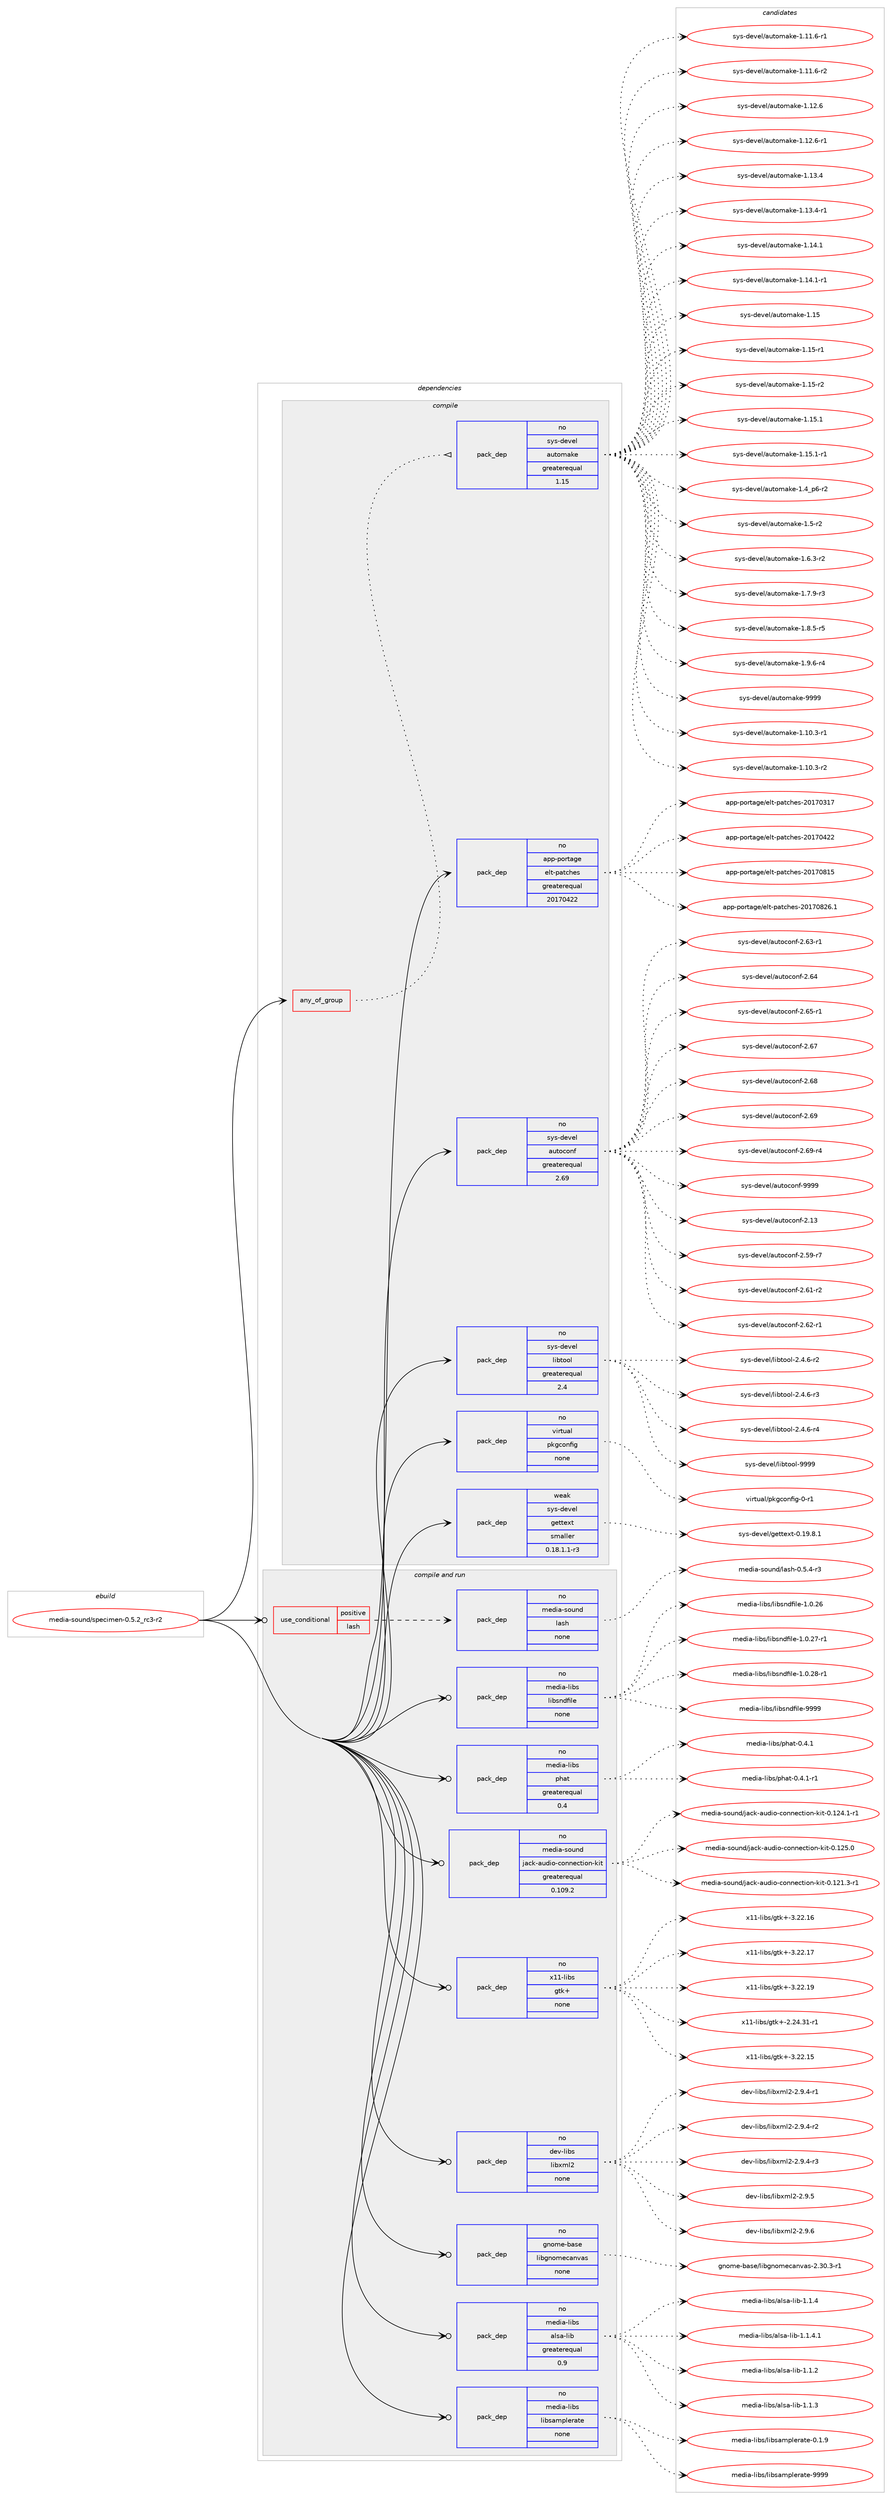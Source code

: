 digraph prolog {

# *************
# Graph options
# *************

newrank=true;
concentrate=true;
compound=true;
graph [rankdir=LR,fontname=Helvetica,fontsize=10,ranksep=1.5];#, ranksep=2.5, nodesep=0.2];
edge  [arrowhead=vee];
node  [fontname=Helvetica,fontsize=10];

# **********
# The ebuild
# **********

subgraph cluster_leftcol {
color=gray;
rank=same;
label=<<i>ebuild</i>>;
id [label="media-sound/specimen-0.5.2_rc3-r2", color=red, width=4, href="../media-sound/specimen-0.5.2_rc3-r2.svg"];
}

# ****************
# The dependencies
# ****************

subgraph cluster_midcol {
color=gray;
label=<<i>dependencies</i>>;
subgraph cluster_compile {
fillcolor="#eeeeee";
style=filled;
label=<<i>compile</i>>;
subgraph any6102 {
dependency387026 [label=<<TABLE BORDER="0" CELLBORDER="1" CELLSPACING="0" CELLPADDING="4"><TR><TD CELLPADDING="10">any_of_group</TD></TR></TABLE>>, shape=none, color=red];subgraph pack285839 {
dependency387027 [label=<<TABLE BORDER="0" CELLBORDER="1" CELLSPACING="0" CELLPADDING="4" WIDTH="220"><TR><TD ROWSPAN="6" CELLPADDING="30">pack_dep</TD></TR><TR><TD WIDTH="110">no</TD></TR><TR><TD>sys-devel</TD></TR><TR><TD>automake</TD></TR><TR><TD>greaterequal</TD></TR><TR><TD>1.15</TD></TR></TABLE>>, shape=none, color=blue];
}
dependency387026:e -> dependency387027:w [weight=20,style="dotted",arrowhead="oinv"];
}
id:e -> dependency387026:w [weight=20,style="solid",arrowhead="vee"];
subgraph pack285840 {
dependency387028 [label=<<TABLE BORDER="0" CELLBORDER="1" CELLSPACING="0" CELLPADDING="4" WIDTH="220"><TR><TD ROWSPAN="6" CELLPADDING="30">pack_dep</TD></TR><TR><TD WIDTH="110">no</TD></TR><TR><TD>app-portage</TD></TR><TR><TD>elt-patches</TD></TR><TR><TD>greaterequal</TD></TR><TR><TD>20170422</TD></TR></TABLE>>, shape=none, color=blue];
}
id:e -> dependency387028:w [weight=20,style="solid",arrowhead="vee"];
subgraph pack285841 {
dependency387029 [label=<<TABLE BORDER="0" CELLBORDER="1" CELLSPACING="0" CELLPADDING="4" WIDTH="220"><TR><TD ROWSPAN="6" CELLPADDING="30">pack_dep</TD></TR><TR><TD WIDTH="110">no</TD></TR><TR><TD>sys-devel</TD></TR><TR><TD>autoconf</TD></TR><TR><TD>greaterequal</TD></TR><TR><TD>2.69</TD></TR></TABLE>>, shape=none, color=blue];
}
id:e -> dependency387029:w [weight=20,style="solid",arrowhead="vee"];
subgraph pack285842 {
dependency387030 [label=<<TABLE BORDER="0" CELLBORDER="1" CELLSPACING="0" CELLPADDING="4" WIDTH="220"><TR><TD ROWSPAN="6" CELLPADDING="30">pack_dep</TD></TR><TR><TD WIDTH="110">no</TD></TR><TR><TD>sys-devel</TD></TR><TR><TD>libtool</TD></TR><TR><TD>greaterequal</TD></TR><TR><TD>2.4</TD></TR></TABLE>>, shape=none, color=blue];
}
id:e -> dependency387030:w [weight=20,style="solid",arrowhead="vee"];
subgraph pack285843 {
dependency387031 [label=<<TABLE BORDER="0" CELLBORDER="1" CELLSPACING="0" CELLPADDING="4" WIDTH="220"><TR><TD ROWSPAN="6" CELLPADDING="30">pack_dep</TD></TR><TR><TD WIDTH="110">no</TD></TR><TR><TD>virtual</TD></TR><TR><TD>pkgconfig</TD></TR><TR><TD>none</TD></TR><TR><TD></TD></TR></TABLE>>, shape=none, color=blue];
}
id:e -> dependency387031:w [weight=20,style="solid",arrowhead="vee"];
subgraph pack285844 {
dependency387032 [label=<<TABLE BORDER="0" CELLBORDER="1" CELLSPACING="0" CELLPADDING="4" WIDTH="220"><TR><TD ROWSPAN="6" CELLPADDING="30">pack_dep</TD></TR><TR><TD WIDTH="110">weak</TD></TR><TR><TD>sys-devel</TD></TR><TR><TD>gettext</TD></TR><TR><TD>smaller</TD></TR><TR><TD>0.18.1.1-r3</TD></TR></TABLE>>, shape=none, color=blue];
}
id:e -> dependency387032:w [weight=20,style="solid",arrowhead="vee"];
}
subgraph cluster_compileandrun {
fillcolor="#eeeeee";
style=filled;
label=<<i>compile and run</i>>;
subgraph cond94914 {
dependency387033 [label=<<TABLE BORDER="0" CELLBORDER="1" CELLSPACING="0" CELLPADDING="4"><TR><TD ROWSPAN="3" CELLPADDING="10">use_conditional</TD></TR><TR><TD>positive</TD></TR><TR><TD>lash</TD></TR></TABLE>>, shape=none, color=red];
subgraph pack285845 {
dependency387034 [label=<<TABLE BORDER="0" CELLBORDER="1" CELLSPACING="0" CELLPADDING="4" WIDTH="220"><TR><TD ROWSPAN="6" CELLPADDING="30">pack_dep</TD></TR><TR><TD WIDTH="110">no</TD></TR><TR><TD>media-sound</TD></TR><TR><TD>lash</TD></TR><TR><TD>none</TD></TR><TR><TD></TD></TR></TABLE>>, shape=none, color=blue];
}
dependency387033:e -> dependency387034:w [weight=20,style="dashed",arrowhead="vee"];
}
id:e -> dependency387033:w [weight=20,style="solid",arrowhead="odotvee"];
subgraph pack285846 {
dependency387035 [label=<<TABLE BORDER="0" CELLBORDER="1" CELLSPACING="0" CELLPADDING="4" WIDTH="220"><TR><TD ROWSPAN="6" CELLPADDING="30">pack_dep</TD></TR><TR><TD WIDTH="110">no</TD></TR><TR><TD>dev-libs</TD></TR><TR><TD>libxml2</TD></TR><TR><TD>none</TD></TR><TR><TD></TD></TR></TABLE>>, shape=none, color=blue];
}
id:e -> dependency387035:w [weight=20,style="solid",arrowhead="odotvee"];
subgraph pack285847 {
dependency387036 [label=<<TABLE BORDER="0" CELLBORDER="1" CELLSPACING="0" CELLPADDING="4" WIDTH="220"><TR><TD ROWSPAN="6" CELLPADDING="30">pack_dep</TD></TR><TR><TD WIDTH="110">no</TD></TR><TR><TD>gnome-base</TD></TR><TR><TD>libgnomecanvas</TD></TR><TR><TD>none</TD></TR><TR><TD></TD></TR></TABLE>>, shape=none, color=blue];
}
id:e -> dependency387036:w [weight=20,style="solid",arrowhead="odotvee"];
subgraph pack285848 {
dependency387037 [label=<<TABLE BORDER="0" CELLBORDER="1" CELLSPACING="0" CELLPADDING="4" WIDTH="220"><TR><TD ROWSPAN="6" CELLPADDING="30">pack_dep</TD></TR><TR><TD WIDTH="110">no</TD></TR><TR><TD>media-libs</TD></TR><TR><TD>alsa-lib</TD></TR><TR><TD>greaterequal</TD></TR><TR><TD>0.9</TD></TR></TABLE>>, shape=none, color=blue];
}
id:e -> dependency387037:w [weight=20,style="solid",arrowhead="odotvee"];
subgraph pack285849 {
dependency387038 [label=<<TABLE BORDER="0" CELLBORDER="1" CELLSPACING="0" CELLPADDING="4" WIDTH="220"><TR><TD ROWSPAN="6" CELLPADDING="30">pack_dep</TD></TR><TR><TD WIDTH="110">no</TD></TR><TR><TD>media-libs</TD></TR><TR><TD>libsamplerate</TD></TR><TR><TD>none</TD></TR><TR><TD></TD></TR></TABLE>>, shape=none, color=blue];
}
id:e -> dependency387038:w [weight=20,style="solid",arrowhead="odotvee"];
subgraph pack285850 {
dependency387039 [label=<<TABLE BORDER="0" CELLBORDER="1" CELLSPACING="0" CELLPADDING="4" WIDTH="220"><TR><TD ROWSPAN="6" CELLPADDING="30">pack_dep</TD></TR><TR><TD WIDTH="110">no</TD></TR><TR><TD>media-libs</TD></TR><TR><TD>libsndfile</TD></TR><TR><TD>none</TD></TR><TR><TD></TD></TR></TABLE>>, shape=none, color=blue];
}
id:e -> dependency387039:w [weight=20,style="solid",arrowhead="odotvee"];
subgraph pack285851 {
dependency387040 [label=<<TABLE BORDER="0" CELLBORDER="1" CELLSPACING="0" CELLPADDING="4" WIDTH="220"><TR><TD ROWSPAN="6" CELLPADDING="30">pack_dep</TD></TR><TR><TD WIDTH="110">no</TD></TR><TR><TD>media-libs</TD></TR><TR><TD>phat</TD></TR><TR><TD>greaterequal</TD></TR><TR><TD>0.4</TD></TR></TABLE>>, shape=none, color=blue];
}
id:e -> dependency387040:w [weight=20,style="solid",arrowhead="odotvee"];
subgraph pack285852 {
dependency387041 [label=<<TABLE BORDER="0" CELLBORDER="1" CELLSPACING="0" CELLPADDING="4" WIDTH="220"><TR><TD ROWSPAN="6" CELLPADDING="30">pack_dep</TD></TR><TR><TD WIDTH="110">no</TD></TR><TR><TD>media-sound</TD></TR><TR><TD>jack-audio-connection-kit</TD></TR><TR><TD>greaterequal</TD></TR><TR><TD>0.109.2</TD></TR></TABLE>>, shape=none, color=blue];
}
id:e -> dependency387041:w [weight=20,style="solid",arrowhead="odotvee"];
subgraph pack285853 {
dependency387042 [label=<<TABLE BORDER="0" CELLBORDER="1" CELLSPACING="0" CELLPADDING="4" WIDTH="220"><TR><TD ROWSPAN="6" CELLPADDING="30">pack_dep</TD></TR><TR><TD WIDTH="110">no</TD></TR><TR><TD>x11-libs</TD></TR><TR><TD>gtk+</TD></TR><TR><TD>none</TD></TR><TR><TD></TD></TR></TABLE>>, shape=none, color=blue];
}
id:e -> dependency387042:w [weight=20,style="solid",arrowhead="odotvee"];
}
subgraph cluster_run {
fillcolor="#eeeeee";
style=filled;
label=<<i>run</i>>;
}
}

# **************
# The candidates
# **************

subgraph cluster_choices {
rank=same;
color=gray;
label=<<i>candidates</i>>;

subgraph choice285839 {
color=black;
nodesep=1;
choice11512111545100101118101108479711711611110997107101454946494846514511449 [label="sys-devel/automake-1.10.3-r1", color=red, width=4,href="../sys-devel/automake-1.10.3-r1.svg"];
choice11512111545100101118101108479711711611110997107101454946494846514511450 [label="sys-devel/automake-1.10.3-r2", color=red, width=4,href="../sys-devel/automake-1.10.3-r2.svg"];
choice11512111545100101118101108479711711611110997107101454946494946544511449 [label="sys-devel/automake-1.11.6-r1", color=red, width=4,href="../sys-devel/automake-1.11.6-r1.svg"];
choice11512111545100101118101108479711711611110997107101454946494946544511450 [label="sys-devel/automake-1.11.6-r2", color=red, width=4,href="../sys-devel/automake-1.11.6-r2.svg"];
choice1151211154510010111810110847971171161111099710710145494649504654 [label="sys-devel/automake-1.12.6", color=red, width=4,href="../sys-devel/automake-1.12.6.svg"];
choice11512111545100101118101108479711711611110997107101454946495046544511449 [label="sys-devel/automake-1.12.6-r1", color=red, width=4,href="../sys-devel/automake-1.12.6-r1.svg"];
choice1151211154510010111810110847971171161111099710710145494649514652 [label="sys-devel/automake-1.13.4", color=red, width=4,href="../sys-devel/automake-1.13.4.svg"];
choice11512111545100101118101108479711711611110997107101454946495146524511449 [label="sys-devel/automake-1.13.4-r1", color=red, width=4,href="../sys-devel/automake-1.13.4-r1.svg"];
choice1151211154510010111810110847971171161111099710710145494649524649 [label="sys-devel/automake-1.14.1", color=red, width=4,href="../sys-devel/automake-1.14.1.svg"];
choice11512111545100101118101108479711711611110997107101454946495246494511449 [label="sys-devel/automake-1.14.1-r1", color=red, width=4,href="../sys-devel/automake-1.14.1-r1.svg"];
choice115121115451001011181011084797117116111109971071014549464953 [label="sys-devel/automake-1.15", color=red, width=4,href="../sys-devel/automake-1.15.svg"];
choice1151211154510010111810110847971171161111099710710145494649534511449 [label="sys-devel/automake-1.15-r1", color=red, width=4,href="../sys-devel/automake-1.15-r1.svg"];
choice1151211154510010111810110847971171161111099710710145494649534511450 [label="sys-devel/automake-1.15-r2", color=red, width=4,href="../sys-devel/automake-1.15-r2.svg"];
choice1151211154510010111810110847971171161111099710710145494649534649 [label="sys-devel/automake-1.15.1", color=red, width=4,href="../sys-devel/automake-1.15.1.svg"];
choice11512111545100101118101108479711711611110997107101454946495346494511449 [label="sys-devel/automake-1.15.1-r1", color=red, width=4,href="../sys-devel/automake-1.15.1-r1.svg"];
choice115121115451001011181011084797117116111109971071014549465295112544511450 [label="sys-devel/automake-1.4_p6-r2", color=red, width=4,href="../sys-devel/automake-1.4_p6-r2.svg"];
choice11512111545100101118101108479711711611110997107101454946534511450 [label="sys-devel/automake-1.5-r2", color=red, width=4,href="../sys-devel/automake-1.5-r2.svg"];
choice115121115451001011181011084797117116111109971071014549465446514511450 [label="sys-devel/automake-1.6.3-r2", color=red, width=4,href="../sys-devel/automake-1.6.3-r2.svg"];
choice115121115451001011181011084797117116111109971071014549465546574511451 [label="sys-devel/automake-1.7.9-r3", color=red, width=4,href="../sys-devel/automake-1.7.9-r3.svg"];
choice115121115451001011181011084797117116111109971071014549465646534511453 [label="sys-devel/automake-1.8.5-r5", color=red, width=4,href="../sys-devel/automake-1.8.5-r5.svg"];
choice115121115451001011181011084797117116111109971071014549465746544511452 [label="sys-devel/automake-1.9.6-r4", color=red, width=4,href="../sys-devel/automake-1.9.6-r4.svg"];
choice115121115451001011181011084797117116111109971071014557575757 [label="sys-devel/automake-9999", color=red, width=4,href="../sys-devel/automake-9999.svg"];
dependency387027:e -> choice11512111545100101118101108479711711611110997107101454946494846514511449:w [style=dotted,weight="100"];
dependency387027:e -> choice11512111545100101118101108479711711611110997107101454946494846514511450:w [style=dotted,weight="100"];
dependency387027:e -> choice11512111545100101118101108479711711611110997107101454946494946544511449:w [style=dotted,weight="100"];
dependency387027:e -> choice11512111545100101118101108479711711611110997107101454946494946544511450:w [style=dotted,weight="100"];
dependency387027:e -> choice1151211154510010111810110847971171161111099710710145494649504654:w [style=dotted,weight="100"];
dependency387027:e -> choice11512111545100101118101108479711711611110997107101454946495046544511449:w [style=dotted,weight="100"];
dependency387027:e -> choice1151211154510010111810110847971171161111099710710145494649514652:w [style=dotted,weight="100"];
dependency387027:e -> choice11512111545100101118101108479711711611110997107101454946495146524511449:w [style=dotted,weight="100"];
dependency387027:e -> choice1151211154510010111810110847971171161111099710710145494649524649:w [style=dotted,weight="100"];
dependency387027:e -> choice11512111545100101118101108479711711611110997107101454946495246494511449:w [style=dotted,weight="100"];
dependency387027:e -> choice115121115451001011181011084797117116111109971071014549464953:w [style=dotted,weight="100"];
dependency387027:e -> choice1151211154510010111810110847971171161111099710710145494649534511449:w [style=dotted,weight="100"];
dependency387027:e -> choice1151211154510010111810110847971171161111099710710145494649534511450:w [style=dotted,weight="100"];
dependency387027:e -> choice1151211154510010111810110847971171161111099710710145494649534649:w [style=dotted,weight="100"];
dependency387027:e -> choice11512111545100101118101108479711711611110997107101454946495346494511449:w [style=dotted,weight="100"];
dependency387027:e -> choice115121115451001011181011084797117116111109971071014549465295112544511450:w [style=dotted,weight="100"];
dependency387027:e -> choice11512111545100101118101108479711711611110997107101454946534511450:w [style=dotted,weight="100"];
dependency387027:e -> choice115121115451001011181011084797117116111109971071014549465446514511450:w [style=dotted,weight="100"];
dependency387027:e -> choice115121115451001011181011084797117116111109971071014549465546574511451:w [style=dotted,weight="100"];
dependency387027:e -> choice115121115451001011181011084797117116111109971071014549465646534511453:w [style=dotted,weight="100"];
dependency387027:e -> choice115121115451001011181011084797117116111109971071014549465746544511452:w [style=dotted,weight="100"];
dependency387027:e -> choice115121115451001011181011084797117116111109971071014557575757:w [style=dotted,weight="100"];
}
subgraph choice285840 {
color=black;
nodesep=1;
choice97112112451121111141169710310147101108116451129711699104101115455048495548514955 [label="app-portage/elt-patches-20170317", color=red, width=4,href="../app-portage/elt-patches-20170317.svg"];
choice97112112451121111141169710310147101108116451129711699104101115455048495548525050 [label="app-portage/elt-patches-20170422", color=red, width=4,href="../app-portage/elt-patches-20170422.svg"];
choice97112112451121111141169710310147101108116451129711699104101115455048495548564953 [label="app-portage/elt-patches-20170815", color=red, width=4,href="../app-portage/elt-patches-20170815.svg"];
choice971121124511211111411697103101471011081164511297116991041011154550484955485650544649 [label="app-portage/elt-patches-20170826.1", color=red, width=4,href="../app-portage/elt-patches-20170826.1.svg"];
dependency387028:e -> choice97112112451121111141169710310147101108116451129711699104101115455048495548514955:w [style=dotted,weight="100"];
dependency387028:e -> choice97112112451121111141169710310147101108116451129711699104101115455048495548525050:w [style=dotted,weight="100"];
dependency387028:e -> choice97112112451121111141169710310147101108116451129711699104101115455048495548564953:w [style=dotted,weight="100"];
dependency387028:e -> choice971121124511211111411697103101471011081164511297116991041011154550484955485650544649:w [style=dotted,weight="100"];
}
subgraph choice285841 {
color=black;
nodesep=1;
choice115121115451001011181011084797117116111991111101024550464951 [label="sys-devel/autoconf-2.13", color=red, width=4,href="../sys-devel/autoconf-2.13.svg"];
choice1151211154510010111810110847971171161119911111010245504653574511455 [label="sys-devel/autoconf-2.59-r7", color=red, width=4,href="../sys-devel/autoconf-2.59-r7.svg"];
choice1151211154510010111810110847971171161119911111010245504654494511450 [label="sys-devel/autoconf-2.61-r2", color=red, width=4,href="../sys-devel/autoconf-2.61-r2.svg"];
choice1151211154510010111810110847971171161119911111010245504654504511449 [label="sys-devel/autoconf-2.62-r1", color=red, width=4,href="../sys-devel/autoconf-2.62-r1.svg"];
choice1151211154510010111810110847971171161119911111010245504654514511449 [label="sys-devel/autoconf-2.63-r1", color=red, width=4,href="../sys-devel/autoconf-2.63-r1.svg"];
choice115121115451001011181011084797117116111991111101024550465452 [label="sys-devel/autoconf-2.64", color=red, width=4,href="../sys-devel/autoconf-2.64.svg"];
choice1151211154510010111810110847971171161119911111010245504654534511449 [label="sys-devel/autoconf-2.65-r1", color=red, width=4,href="../sys-devel/autoconf-2.65-r1.svg"];
choice115121115451001011181011084797117116111991111101024550465455 [label="sys-devel/autoconf-2.67", color=red, width=4,href="../sys-devel/autoconf-2.67.svg"];
choice115121115451001011181011084797117116111991111101024550465456 [label="sys-devel/autoconf-2.68", color=red, width=4,href="../sys-devel/autoconf-2.68.svg"];
choice115121115451001011181011084797117116111991111101024550465457 [label="sys-devel/autoconf-2.69", color=red, width=4,href="../sys-devel/autoconf-2.69.svg"];
choice1151211154510010111810110847971171161119911111010245504654574511452 [label="sys-devel/autoconf-2.69-r4", color=red, width=4,href="../sys-devel/autoconf-2.69-r4.svg"];
choice115121115451001011181011084797117116111991111101024557575757 [label="sys-devel/autoconf-9999", color=red, width=4,href="../sys-devel/autoconf-9999.svg"];
dependency387029:e -> choice115121115451001011181011084797117116111991111101024550464951:w [style=dotted,weight="100"];
dependency387029:e -> choice1151211154510010111810110847971171161119911111010245504653574511455:w [style=dotted,weight="100"];
dependency387029:e -> choice1151211154510010111810110847971171161119911111010245504654494511450:w [style=dotted,weight="100"];
dependency387029:e -> choice1151211154510010111810110847971171161119911111010245504654504511449:w [style=dotted,weight="100"];
dependency387029:e -> choice1151211154510010111810110847971171161119911111010245504654514511449:w [style=dotted,weight="100"];
dependency387029:e -> choice115121115451001011181011084797117116111991111101024550465452:w [style=dotted,weight="100"];
dependency387029:e -> choice1151211154510010111810110847971171161119911111010245504654534511449:w [style=dotted,weight="100"];
dependency387029:e -> choice115121115451001011181011084797117116111991111101024550465455:w [style=dotted,weight="100"];
dependency387029:e -> choice115121115451001011181011084797117116111991111101024550465456:w [style=dotted,weight="100"];
dependency387029:e -> choice115121115451001011181011084797117116111991111101024550465457:w [style=dotted,weight="100"];
dependency387029:e -> choice1151211154510010111810110847971171161119911111010245504654574511452:w [style=dotted,weight="100"];
dependency387029:e -> choice115121115451001011181011084797117116111991111101024557575757:w [style=dotted,weight="100"];
}
subgraph choice285842 {
color=black;
nodesep=1;
choice1151211154510010111810110847108105981161111111084550465246544511450 [label="sys-devel/libtool-2.4.6-r2", color=red, width=4,href="../sys-devel/libtool-2.4.6-r2.svg"];
choice1151211154510010111810110847108105981161111111084550465246544511451 [label="sys-devel/libtool-2.4.6-r3", color=red, width=4,href="../sys-devel/libtool-2.4.6-r3.svg"];
choice1151211154510010111810110847108105981161111111084550465246544511452 [label="sys-devel/libtool-2.4.6-r4", color=red, width=4,href="../sys-devel/libtool-2.4.6-r4.svg"];
choice1151211154510010111810110847108105981161111111084557575757 [label="sys-devel/libtool-9999", color=red, width=4,href="../sys-devel/libtool-9999.svg"];
dependency387030:e -> choice1151211154510010111810110847108105981161111111084550465246544511450:w [style=dotted,weight="100"];
dependency387030:e -> choice1151211154510010111810110847108105981161111111084550465246544511451:w [style=dotted,weight="100"];
dependency387030:e -> choice1151211154510010111810110847108105981161111111084550465246544511452:w [style=dotted,weight="100"];
dependency387030:e -> choice1151211154510010111810110847108105981161111111084557575757:w [style=dotted,weight="100"];
}
subgraph choice285843 {
color=black;
nodesep=1;
choice11810511411611797108471121071039911111010210510345484511449 [label="virtual/pkgconfig-0-r1", color=red, width=4,href="../virtual/pkgconfig-0-r1.svg"];
dependency387031:e -> choice11810511411611797108471121071039911111010210510345484511449:w [style=dotted,weight="100"];
}
subgraph choice285844 {
color=black;
nodesep=1;
choice1151211154510010111810110847103101116116101120116454846495746564649 [label="sys-devel/gettext-0.19.8.1", color=red, width=4,href="../sys-devel/gettext-0.19.8.1.svg"];
dependency387032:e -> choice1151211154510010111810110847103101116116101120116454846495746564649:w [style=dotted,weight="100"];
}
subgraph choice285845 {
color=black;
nodesep=1;
choice109101100105974511511111711010047108971151044548465346524511451 [label="media-sound/lash-0.5.4-r3", color=red, width=4,href="../media-sound/lash-0.5.4-r3.svg"];
dependency387034:e -> choice109101100105974511511111711010047108971151044548465346524511451:w [style=dotted,weight="100"];
}
subgraph choice285846 {
color=black;
nodesep=1;
choice10010111845108105981154710810598120109108504550465746524511449 [label="dev-libs/libxml2-2.9.4-r1", color=red, width=4,href="../dev-libs/libxml2-2.9.4-r1.svg"];
choice10010111845108105981154710810598120109108504550465746524511450 [label="dev-libs/libxml2-2.9.4-r2", color=red, width=4,href="../dev-libs/libxml2-2.9.4-r2.svg"];
choice10010111845108105981154710810598120109108504550465746524511451 [label="dev-libs/libxml2-2.9.4-r3", color=red, width=4,href="../dev-libs/libxml2-2.9.4-r3.svg"];
choice1001011184510810598115471081059812010910850455046574653 [label="dev-libs/libxml2-2.9.5", color=red, width=4,href="../dev-libs/libxml2-2.9.5.svg"];
choice1001011184510810598115471081059812010910850455046574654 [label="dev-libs/libxml2-2.9.6", color=red, width=4,href="../dev-libs/libxml2-2.9.6.svg"];
dependency387035:e -> choice10010111845108105981154710810598120109108504550465746524511449:w [style=dotted,weight="100"];
dependency387035:e -> choice10010111845108105981154710810598120109108504550465746524511450:w [style=dotted,weight="100"];
dependency387035:e -> choice10010111845108105981154710810598120109108504550465746524511451:w [style=dotted,weight="100"];
dependency387035:e -> choice1001011184510810598115471081059812010910850455046574653:w [style=dotted,weight="100"];
dependency387035:e -> choice1001011184510810598115471081059812010910850455046574654:w [style=dotted,weight="100"];
}
subgraph choice285847 {
color=black;
nodesep=1;
choice1031101111091014598971151014710810598103110111109101999711011897115455046514846514511449 [label="gnome-base/libgnomecanvas-2.30.3-r1", color=red, width=4,href="../gnome-base/libgnomecanvas-2.30.3-r1.svg"];
dependency387036:e -> choice1031101111091014598971151014710810598103110111109101999711011897115455046514846514511449:w [style=dotted,weight="100"];
}
subgraph choice285848 {
color=black;
nodesep=1;
choice1091011001059745108105981154797108115974510810598454946494650 [label="media-libs/alsa-lib-1.1.2", color=red, width=4,href="../media-libs/alsa-lib-1.1.2.svg"];
choice1091011001059745108105981154797108115974510810598454946494651 [label="media-libs/alsa-lib-1.1.3", color=red, width=4,href="../media-libs/alsa-lib-1.1.3.svg"];
choice1091011001059745108105981154797108115974510810598454946494652 [label="media-libs/alsa-lib-1.1.4", color=red, width=4,href="../media-libs/alsa-lib-1.1.4.svg"];
choice10910110010597451081059811547971081159745108105984549464946524649 [label="media-libs/alsa-lib-1.1.4.1", color=red, width=4,href="../media-libs/alsa-lib-1.1.4.1.svg"];
dependency387037:e -> choice1091011001059745108105981154797108115974510810598454946494650:w [style=dotted,weight="100"];
dependency387037:e -> choice1091011001059745108105981154797108115974510810598454946494651:w [style=dotted,weight="100"];
dependency387037:e -> choice1091011001059745108105981154797108115974510810598454946494652:w [style=dotted,weight="100"];
dependency387037:e -> choice10910110010597451081059811547971081159745108105984549464946524649:w [style=dotted,weight="100"];
}
subgraph choice285849 {
color=black;
nodesep=1;
choice10910110010597451081059811547108105981159710911210810111497116101454846494657 [label="media-libs/libsamplerate-0.1.9", color=red, width=4,href="../media-libs/libsamplerate-0.1.9.svg"];
choice109101100105974510810598115471081059811597109112108101114971161014557575757 [label="media-libs/libsamplerate-9999", color=red, width=4,href="../media-libs/libsamplerate-9999.svg"];
dependency387038:e -> choice10910110010597451081059811547108105981159710911210810111497116101454846494657:w [style=dotted,weight="100"];
dependency387038:e -> choice109101100105974510810598115471081059811597109112108101114971161014557575757:w [style=dotted,weight="100"];
}
subgraph choice285850 {
color=black;
nodesep=1;
choice109101100105974510810598115471081059811511010010210510810145494648465054 [label="media-libs/libsndfile-1.0.26", color=red, width=4,href="../media-libs/libsndfile-1.0.26.svg"];
choice1091011001059745108105981154710810598115110100102105108101454946484650554511449 [label="media-libs/libsndfile-1.0.27-r1", color=red, width=4,href="../media-libs/libsndfile-1.0.27-r1.svg"];
choice1091011001059745108105981154710810598115110100102105108101454946484650564511449 [label="media-libs/libsndfile-1.0.28-r1", color=red, width=4,href="../media-libs/libsndfile-1.0.28-r1.svg"];
choice10910110010597451081059811547108105981151101001021051081014557575757 [label="media-libs/libsndfile-9999", color=red, width=4,href="../media-libs/libsndfile-9999.svg"];
dependency387039:e -> choice109101100105974510810598115471081059811511010010210510810145494648465054:w [style=dotted,weight="100"];
dependency387039:e -> choice1091011001059745108105981154710810598115110100102105108101454946484650554511449:w [style=dotted,weight="100"];
dependency387039:e -> choice1091011001059745108105981154710810598115110100102105108101454946484650564511449:w [style=dotted,weight="100"];
dependency387039:e -> choice10910110010597451081059811547108105981151101001021051081014557575757:w [style=dotted,weight="100"];
}
subgraph choice285851 {
color=black;
nodesep=1;
choice1091011001059745108105981154711210497116454846524649 [label="media-libs/phat-0.4.1", color=red, width=4,href="../media-libs/phat-0.4.1.svg"];
choice10910110010597451081059811547112104971164548465246494511449 [label="media-libs/phat-0.4.1-r1", color=red, width=4,href="../media-libs/phat-0.4.1-r1.svg"];
dependency387040:e -> choice1091011001059745108105981154711210497116454846524649:w [style=dotted,weight="100"];
dependency387040:e -> choice10910110010597451081059811547112104971164548465246494511449:w [style=dotted,weight="100"];
}
subgraph choice285852 {
color=black;
nodesep=1;
choice109101100105974511511111711010047106979910745971171001051114599111110110101991161051111104510710511645484649504946514511449 [label="media-sound/jack-audio-connection-kit-0.121.3-r1", color=red, width=4,href="../media-sound/jack-audio-connection-kit-0.121.3-r1.svg"];
choice109101100105974511511111711010047106979910745971171001051114599111110110101991161051111104510710511645484649505246494511449 [label="media-sound/jack-audio-connection-kit-0.124.1-r1", color=red, width=4,href="../media-sound/jack-audio-connection-kit-0.124.1-r1.svg"];
choice10910110010597451151111171101004710697991074597117100105111459911111011010199116105111110451071051164548464950534648 [label="media-sound/jack-audio-connection-kit-0.125.0", color=red, width=4,href="../media-sound/jack-audio-connection-kit-0.125.0.svg"];
dependency387041:e -> choice109101100105974511511111711010047106979910745971171001051114599111110110101991161051111104510710511645484649504946514511449:w [style=dotted,weight="100"];
dependency387041:e -> choice109101100105974511511111711010047106979910745971171001051114599111110110101991161051111104510710511645484649505246494511449:w [style=dotted,weight="100"];
dependency387041:e -> choice10910110010597451151111171101004710697991074597117100105111459911111011010199116105111110451071051164548464950534648:w [style=dotted,weight="100"];
}
subgraph choice285853 {
color=black;
nodesep=1;
choice12049494510810598115471031161074345504650524651494511449 [label="x11-libs/gtk+-2.24.31-r1", color=red, width=4,href="../x11-libs/gtk+-2.24.31-r1.svg"];
choice1204949451081059811547103116107434551465050464953 [label="x11-libs/gtk+-3.22.15", color=red, width=4,href="../x11-libs/gtk+-3.22.15.svg"];
choice1204949451081059811547103116107434551465050464954 [label="x11-libs/gtk+-3.22.16", color=red, width=4,href="../x11-libs/gtk+-3.22.16.svg"];
choice1204949451081059811547103116107434551465050464955 [label="x11-libs/gtk+-3.22.17", color=red, width=4,href="../x11-libs/gtk+-3.22.17.svg"];
choice1204949451081059811547103116107434551465050464957 [label="x11-libs/gtk+-3.22.19", color=red, width=4,href="../x11-libs/gtk+-3.22.19.svg"];
dependency387042:e -> choice12049494510810598115471031161074345504650524651494511449:w [style=dotted,weight="100"];
dependency387042:e -> choice1204949451081059811547103116107434551465050464953:w [style=dotted,weight="100"];
dependency387042:e -> choice1204949451081059811547103116107434551465050464954:w [style=dotted,weight="100"];
dependency387042:e -> choice1204949451081059811547103116107434551465050464955:w [style=dotted,weight="100"];
dependency387042:e -> choice1204949451081059811547103116107434551465050464957:w [style=dotted,weight="100"];
}
}

}
